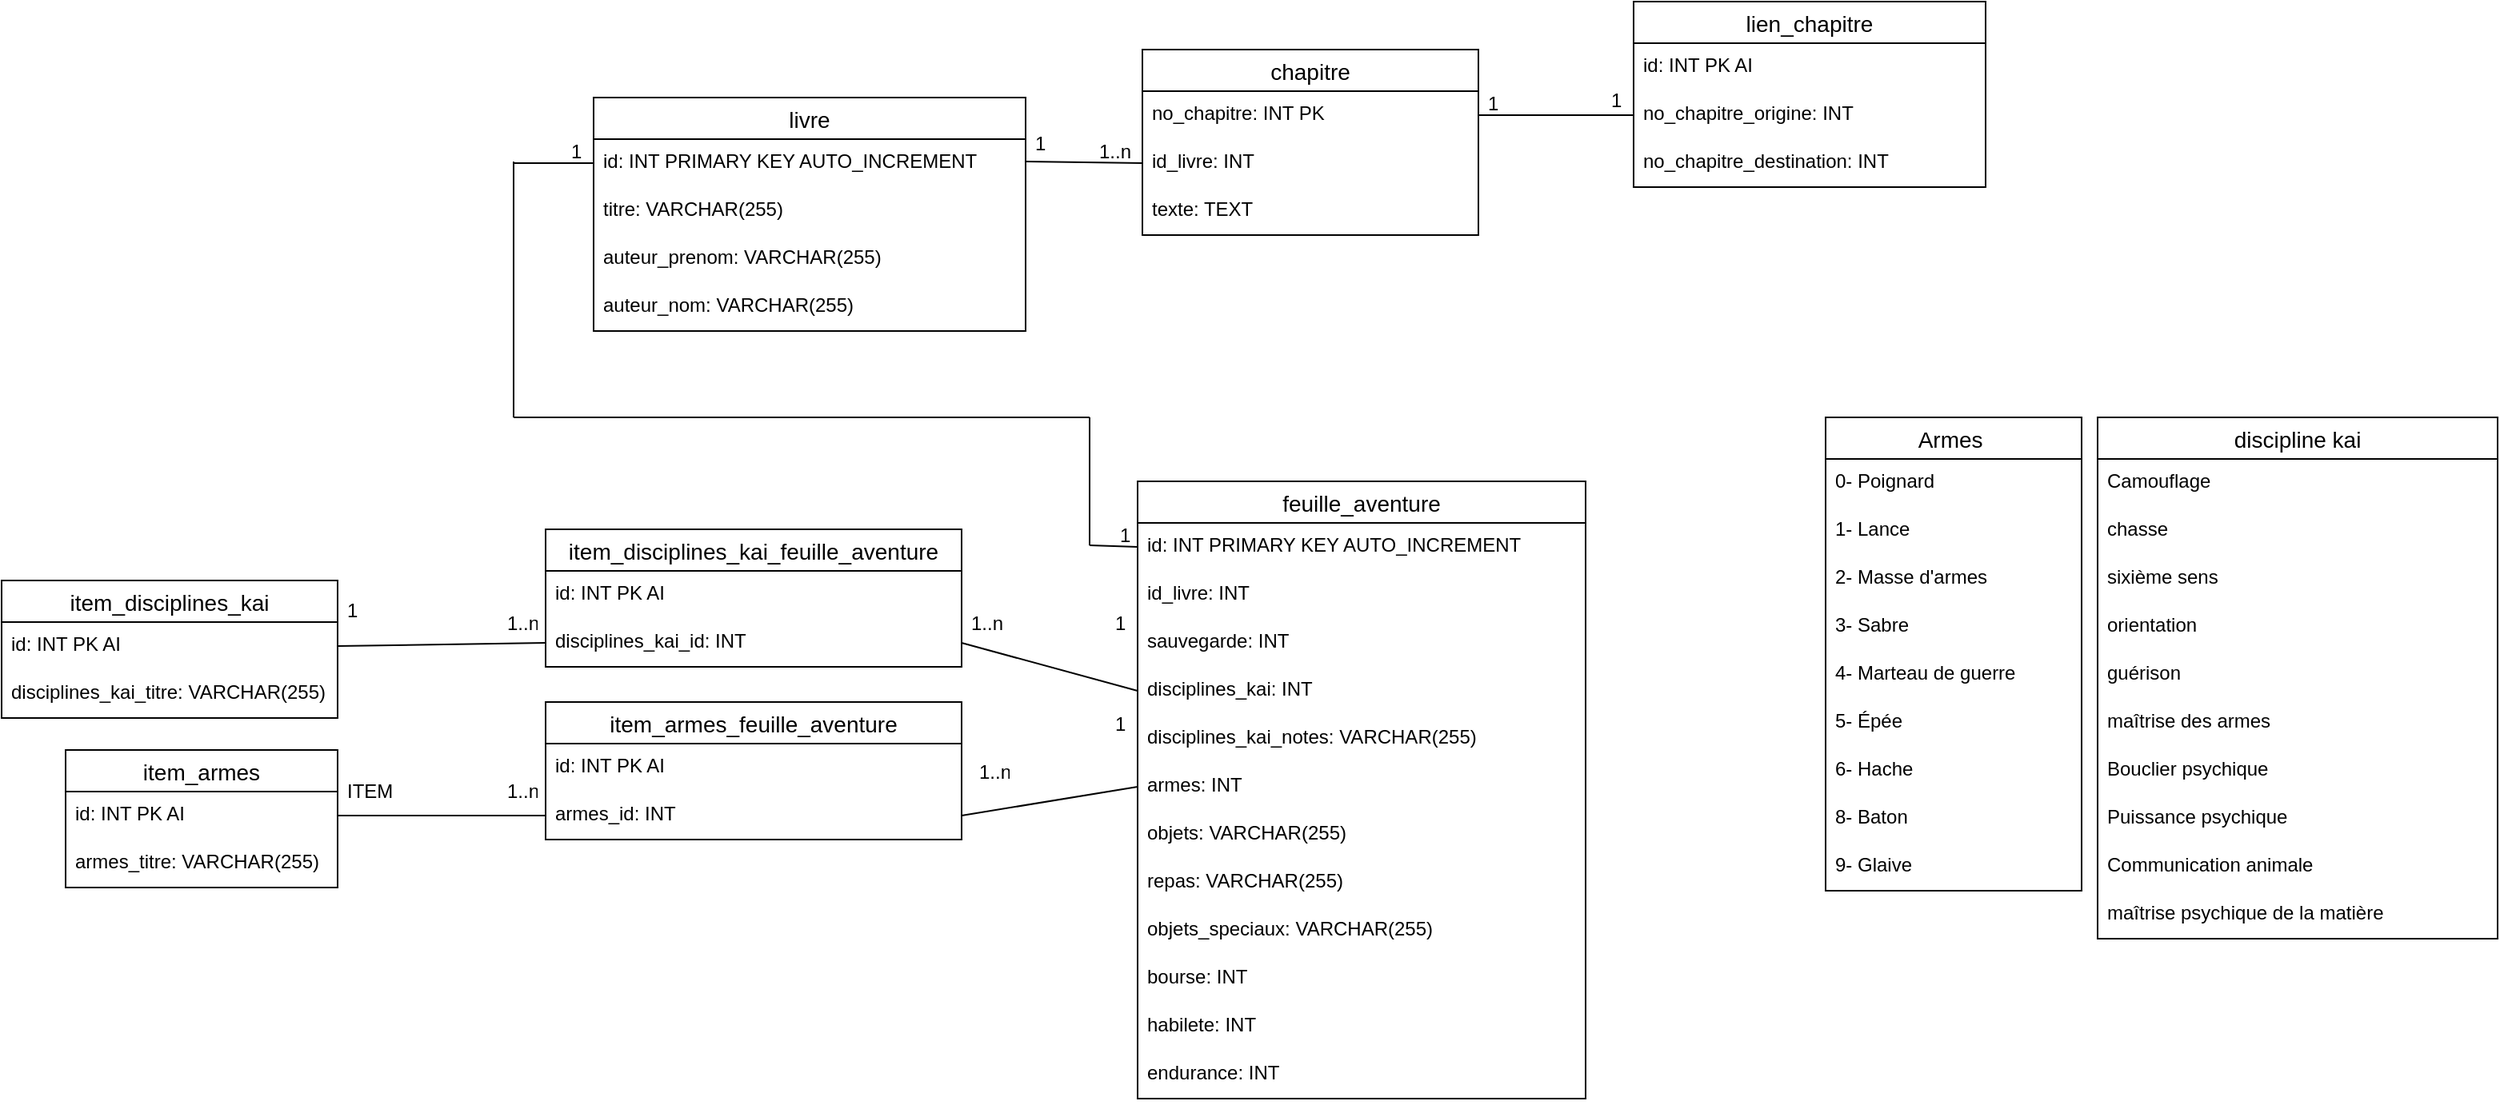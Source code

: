 <mxfile version="20.3.0" type="device"><diagram id="8a82gnL9Ti1jS3Z0b7Y0" name="Page-1"><mxGraphModel dx="2028" dy="649" grid="1" gridSize="10" guides="1" tooltips="1" connect="1" arrows="1" fold="1" page="1" pageScale="1" pageWidth="827" pageHeight="1169" math="0" shadow="0"><root><mxCell id="0"/><mxCell id="1" parent="0"/><mxCell id="UXGBYxF8aV68pguyi7tR-3" value="chapitre" style="swimlane;fontStyle=0;childLayout=stackLayout;horizontal=1;startSize=26;horizontalStack=0;resizeParent=1;resizeParentMax=0;resizeLast=0;collapsible=1;marginBottom=0;align=center;fontSize=14;" parent="1" vertex="1"><mxGeometry x="433" y="210" width="210" height="116" as="geometry"/></mxCell><mxCell id="UXGBYxF8aV68pguyi7tR-4" value="no_chapitre: INT PK" style="text;strokeColor=none;fillColor=none;spacingLeft=4;spacingRight=4;overflow=hidden;rotatable=0;points=[[0,0.5],[1,0.5]];portConstraint=eastwest;fontSize=12;" parent="UXGBYxF8aV68pguyi7tR-3" vertex="1"><mxGeometry y="26" width="210" height="30" as="geometry"/></mxCell><mxCell id="UXGBYxF8aV68pguyi7tR-5" value="id_livre: INT" style="text;strokeColor=none;fillColor=none;spacingLeft=4;spacingRight=4;overflow=hidden;rotatable=0;points=[[0,0.5],[1,0.5]];portConstraint=eastwest;fontSize=12;" parent="UXGBYxF8aV68pguyi7tR-3" vertex="1"><mxGeometry y="56" width="210" height="30" as="geometry"/></mxCell><mxCell id="UXGBYxF8aV68pguyi7tR-6" value="texte: TEXT" style="text;strokeColor=none;fillColor=none;spacingLeft=4;spacingRight=4;overflow=hidden;rotatable=0;points=[[0,0.5],[1,0.5]];portConstraint=eastwest;fontSize=12;" parent="UXGBYxF8aV68pguyi7tR-3" vertex="1"><mxGeometry y="86" width="210" height="30" as="geometry"/></mxCell><mxCell id="UXGBYxF8aV68pguyi7tR-7" value="lien_chapitre" style="swimlane;fontStyle=0;childLayout=stackLayout;horizontal=1;startSize=26;horizontalStack=0;resizeParent=1;resizeParentMax=0;resizeLast=0;collapsible=1;marginBottom=0;align=center;fontSize=14;" parent="1" vertex="1"><mxGeometry x="740" y="180" width="220" height="116" as="geometry"/></mxCell><mxCell id="UXGBYxF8aV68pguyi7tR-8" value="id: INT PK AI" style="text;strokeColor=none;fillColor=none;spacingLeft=4;spacingRight=4;overflow=hidden;rotatable=0;points=[[0,0.5],[1,0.5]];portConstraint=eastwest;fontSize=12;" parent="UXGBYxF8aV68pguyi7tR-7" vertex="1"><mxGeometry y="26" width="220" height="30" as="geometry"/></mxCell><mxCell id="UXGBYxF8aV68pguyi7tR-9" value="no_chapitre_origine: INT" style="text;strokeColor=none;fillColor=none;spacingLeft=4;spacingRight=4;overflow=hidden;rotatable=0;points=[[0,0.5],[1,0.5]];portConstraint=eastwest;fontSize=12;" parent="UXGBYxF8aV68pguyi7tR-7" vertex="1"><mxGeometry y="56" width="220" height="30" as="geometry"/></mxCell><mxCell id="UXGBYxF8aV68pguyi7tR-10" value="no_chapitre_destination: INT" style="text;strokeColor=none;fillColor=none;spacingLeft=4;spacingRight=4;overflow=hidden;rotatable=0;points=[[0,0.5],[1,0.5]];portConstraint=eastwest;fontSize=12;" parent="UXGBYxF8aV68pguyi7tR-7" vertex="1"><mxGeometry y="86" width="220" height="30" as="geometry"/></mxCell><mxCell id="UXGBYxF8aV68pguyi7tR-11" value="livre" style="swimlane;fontStyle=0;childLayout=stackLayout;horizontal=1;startSize=26;horizontalStack=0;resizeParent=1;resizeParentMax=0;resizeLast=0;collapsible=1;marginBottom=0;align=center;fontSize=14;" parent="1" vertex="1"><mxGeometry x="90" y="240" width="270" height="146" as="geometry"/></mxCell><mxCell id="UXGBYxF8aV68pguyi7tR-12" value="id: INT PRIMARY KEY AUTO_INCREMENT" style="text;strokeColor=none;fillColor=none;spacingLeft=4;spacingRight=4;overflow=hidden;rotatable=0;points=[[0,0.5],[1,0.5]];portConstraint=eastwest;fontSize=12;" parent="UXGBYxF8aV68pguyi7tR-11" vertex="1"><mxGeometry y="26" width="270" height="30" as="geometry"/></mxCell><mxCell id="UXGBYxF8aV68pguyi7tR-14" value="titre: VARCHAR(255)" style="text;strokeColor=none;fillColor=none;spacingLeft=4;spacingRight=4;overflow=hidden;rotatable=0;points=[[0,0.5],[1,0.5]];portConstraint=eastwest;fontSize=12;" parent="UXGBYxF8aV68pguyi7tR-11" vertex="1"><mxGeometry y="56" width="270" height="30" as="geometry"/></mxCell><mxCell id="UXGBYxF8aV68pguyi7tR-73" value="auteur_prenom: VARCHAR(255)" style="text;strokeColor=none;fillColor=none;spacingLeft=4;spacingRight=4;overflow=hidden;rotatable=0;points=[[0,0.5],[1,0.5]];portConstraint=eastwest;fontSize=12;" parent="UXGBYxF8aV68pguyi7tR-11" vertex="1"><mxGeometry y="86" width="270" height="30" as="geometry"/></mxCell><mxCell id="UXGBYxF8aV68pguyi7tR-74" value="auteur_nom: VARCHAR(255)" style="text;strokeColor=none;fillColor=none;spacingLeft=4;spacingRight=4;overflow=hidden;rotatable=0;points=[[0,0.5],[1,0.5]];portConstraint=eastwest;fontSize=12;" parent="UXGBYxF8aV68pguyi7tR-11" vertex="1"><mxGeometry y="116" width="270" height="30" as="geometry"/></mxCell><mxCell id="UXGBYxF8aV68pguyi7tR-15" value="feuille_aventure" style="swimlane;fontStyle=0;childLayout=stackLayout;horizontal=1;startSize=26;horizontalStack=0;resizeParent=1;resizeParentMax=0;resizeLast=0;collapsible=1;marginBottom=0;align=center;fontSize=14;" parent="1" vertex="1"><mxGeometry x="430" y="480" width="280" height="386" as="geometry"/></mxCell><mxCell id="UXGBYxF8aV68pguyi7tR-16" value="id: INT PRIMARY KEY AUTO_INCREMENT" style="text;strokeColor=none;fillColor=none;spacingLeft=4;spacingRight=4;overflow=hidden;rotatable=0;points=[[0,0.5],[1,0.5]];portConstraint=eastwest;fontSize=12;" parent="UXGBYxF8aV68pguyi7tR-15" vertex="1"><mxGeometry y="26" width="280" height="30" as="geometry"/></mxCell><mxCell id="UXGBYxF8aV68pguyi7tR-76" value="id_livre: INT" style="text;strokeColor=none;fillColor=none;spacingLeft=4;spacingRight=4;overflow=hidden;rotatable=0;points=[[0,0.5],[1,0.5]];portConstraint=eastwest;fontSize=12;" parent="UXGBYxF8aV68pguyi7tR-15" vertex="1"><mxGeometry y="56" width="280" height="30" as="geometry"/></mxCell><mxCell id="H5VrwWOgvpPkzhrXNZyC-1" value="sauvegarde: INT" style="text;strokeColor=none;fillColor=none;spacingLeft=4;spacingRight=4;overflow=hidden;rotatable=0;points=[[0,0.5],[1,0.5]];portConstraint=eastwest;fontSize=12;" vertex="1" parent="UXGBYxF8aV68pguyi7tR-15"><mxGeometry y="86" width="280" height="30" as="geometry"/></mxCell><mxCell id="UXGBYxF8aV68pguyi7tR-17" value="disciplines_kai: INT" style="text;strokeColor=none;fillColor=none;spacingLeft=4;spacingRight=4;overflow=hidden;rotatable=0;points=[[0,0.5],[1,0.5]];portConstraint=eastwest;fontSize=12;" parent="UXGBYxF8aV68pguyi7tR-15" vertex="1"><mxGeometry y="116" width="280" height="30" as="geometry"/></mxCell><mxCell id="UXGBYxF8aV68pguyi7tR-19" value="disciplines_kai_notes: VARCHAR(255)" style="text;strokeColor=none;fillColor=none;spacingLeft=4;spacingRight=4;overflow=hidden;rotatable=0;points=[[0,0.5],[1,0.5]];portConstraint=eastwest;fontSize=12;" parent="UXGBYxF8aV68pguyi7tR-15" vertex="1"><mxGeometry y="146" width="280" height="30" as="geometry"/></mxCell><mxCell id="UXGBYxF8aV68pguyi7tR-36" value="armes: INT" style="text;strokeColor=none;fillColor=none;spacingLeft=4;spacingRight=4;overflow=hidden;rotatable=0;points=[[0,0.5],[1,0.5]];portConstraint=eastwest;fontSize=12;" parent="UXGBYxF8aV68pguyi7tR-15" vertex="1"><mxGeometry y="176" width="280" height="30" as="geometry"/></mxCell><mxCell id="UXGBYxF8aV68pguyi7tR-20" value="objets: VARCHAR(255)" style="text;strokeColor=none;fillColor=none;spacingLeft=4;spacingRight=4;overflow=hidden;rotatable=0;points=[[0,0.5],[1,0.5]];portConstraint=eastwest;fontSize=12;" parent="UXGBYxF8aV68pguyi7tR-15" vertex="1"><mxGeometry y="206" width="280" height="30" as="geometry"/></mxCell><mxCell id="UXGBYxF8aV68pguyi7tR-18" value="repas: VARCHAR(255)" style="text;strokeColor=none;fillColor=none;spacingLeft=4;spacingRight=4;overflow=hidden;rotatable=0;points=[[0,0.5],[1,0.5]];portConstraint=eastwest;fontSize=12;" parent="UXGBYxF8aV68pguyi7tR-15" vertex="1"><mxGeometry y="236" width="280" height="30" as="geometry"/></mxCell><mxCell id="UXGBYxF8aV68pguyi7tR-66" value="objets_speciaux: VARCHAR(255)" style="text;strokeColor=none;fillColor=none;spacingLeft=4;spacingRight=4;overflow=hidden;rotatable=0;points=[[0,0.5],[1,0.5]];portConstraint=eastwest;fontSize=12;" parent="UXGBYxF8aV68pguyi7tR-15" vertex="1"><mxGeometry y="266" width="280" height="30" as="geometry"/></mxCell><mxCell id="UXGBYxF8aV68pguyi7tR-67" value="bourse: INT" style="text;strokeColor=none;fillColor=none;spacingLeft=4;spacingRight=4;overflow=hidden;rotatable=0;points=[[0,0.5],[1,0.5]];portConstraint=eastwest;fontSize=12;" parent="UXGBYxF8aV68pguyi7tR-15" vertex="1"><mxGeometry y="296" width="280" height="30" as="geometry"/></mxCell><mxCell id="UXGBYxF8aV68pguyi7tR-68" value="habilete: INT" style="text;strokeColor=none;fillColor=none;spacingLeft=4;spacingRight=4;overflow=hidden;rotatable=0;points=[[0,0.5],[1,0.5]];portConstraint=eastwest;fontSize=12;" parent="UXGBYxF8aV68pguyi7tR-15" vertex="1"><mxGeometry y="326" width="280" height="30" as="geometry"/></mxCell><mxCell id="UXGBYxF8aV68pguyi7tR-69" value="endurance: INT" style="text;strokeColor=none;fillColor=none;spacingLeft=4;spacingRight=4;overflow=hidden;rotatable=0;points=[[0,0.5],[1,0.5]];portConstraint=eastwest;fontSize=12;" parent="UXGBYxF8aV68pguyi7tR-15" vertex="1"><mxGeometry y="356" width="280" height="30" as="geometry"/></mxCell><mxCell id="UXGBYxF8aV68pguyi7tR-37" value="item_armes" style="swimlane;fontStyle=0;childLayout=stackLayout;horizontal=1;startSize=26;horizontalStack=0;resizeParent=1;resizeParentMax=0;resizeLast=0;collapsible=1;marginBottom=0;align=center;fontSize=14;" parent="1" vertex="1"><mxGeometry x="-240" y="648" width="170" height="86" as="geometry"/></mxCell><mxCell id="UXGBYxF8aV68pguyi7tR-38" value="id: INT PK AI" style="text;strokeColor=none;fillColor=none;spacingLeft=4;spacingRight=4;overflow=hidden;rotatable=0;points=[[0,0.5],[1,0.5]];portConstraint=eastwest;fontSize=12;" parent="UXGBYxF8aV68pguyi7tR-37" vertex="1"><mxGeometry y="26" width="170" height="30" as="geometry"/></mxCell><mxCell id="UXGBYxF8aV68pguyi7tR-39" value="armes_titre: VARCHAR(255)" style="text;strokeColor=none;fillColor=none;spacingLeft=4;spacingRight=4;overflow=hidden;rotatable=0;points=[[0,0.5],[1,0.5]];portConstraint=eastwest;fontSize=12;" parent="UXGBYxF8aV68pguyi7tR-37" vertex="1"><mxGeometry y="56" width="170" height="30" as="geometry"/></mxCell><mxCell id="UXGBYxF8aV68pguyi7tR-41" value="Armes " style="swimlane;fontStyle=0;childLayout=stackLayout;horizontal=1;startSize=26;horizontalStack=0;resizeParent=1;resizeParentMax=0;resizeLast=0;collapsible=1;marginBottom=0;align=center;fontSize=14;" parent="1" vertex="1"><mxGeometry x="860" y="440" width="160" height="296" as="geometry"/></mxCell><mxCell id="UXGBYxF8aV68pguyi7tR-42" value="0- Poignard" style="text;strokeColor=none;fillColor=none;spacingLeft=4;spacingRight=4;overflow=hidden;rotatable=0;points=[[0,0.5],[1,0.5]];portConstraint=eastwest;fontSize=12;" parent="UXGBYxF8aV68pguyi7tR-41" vertex="1"><mxGeometry y="26" width="160" height="30" as="geometry"/></mxCell><mxCell id="UXGBYxF8aV68pguyi7tR-43" value="1- Lance" style="text;strokeColor=none;fillColor=none;spacingLeft=4;spacingRight=4;overflow=hidden;rotatable=0;points=[[0,0.5],[1,0.5]];portConstraint=eastwest;fontSize=12;" parent="UXGBYxF8aV68pguyi7tR-41" vertex="1"><mxGeometry y="56" width="160" height="30" as="geometry"/></mxCell><mxCell id="UXGBYxF8aV68pguyi7tR-44" value="2- Masse d'armes" style="text;strokeColor=none;fillColor=none;spacingLeft=4;spacingRight=4;overflow=hidden;rotatable=0;points=[[0,0.5],[1,0.5]];portConstraint=eastwest;fontSize=12;" parent="UXGBYxF8aV68pguyi7tR-41" vertex="1"><mxGeometry y="86" width="160" height="30" as="geometry"/></mxCell><mxCell id="UXGBYxF8aV68pguyi7tR-45" value="3- Sabre" style="text;strokeColor=none;fillColor=none;spacingLeft=4;spacingRight=4;overflow=hidden;rotatable=0;points=[[0,0.5],[1,0.5]];portConstraint=eastwest;fontSize=12;" parent="UXGBYxF8aV68pguyi7tR-41" vertex="1"><mxGeometry y="116" width="160" height="30" as="geometry"/></mxCell><mxCell id="UXGBYxF8aV68pguyi7tR-46" value="4- Marteau de guerre" style="text;strokeColor=none;fillColor=none;spacingLeft=4;spacingRight=4;overflow=hidden;rotatable=0;points=[[0,0.5],[1,0.5]];portConstraint=eastwest;fontSize=12;" parent="UXGBYxF8aV68pguyi7tR-41" vertex="1"><mxGeometry y="146" width="160" height="30" as="geometry"/></mxCell><mxCell id="UXGBYxF8aV68pguyi7tR-47" value="5- Épée" style="text;strokeColor=none;fillColor=none;spacingLeft=4;spacingRight=4;overflow=hidden;rotatable=0;points=[[0,0.5],[1,0.5]];portConstraint=eastwest;fontSize=12;" parent="UXGBYxF8aV68pguyi7tR-41" vertex="1"><mxGeometry y="176" width="160" height="30" as="geometry"/></mxCell><mxCell id="UXGBYxF8aV68pguyi7tR-48" value="6- Hache" style="text;strokeColor=none;fillColor=none;spacingLeft=4;spacingRight=4;overflow=hidden;rotatable=0;points=[[0,0.5],[1,0.5]];portConstraint=eastwest;fontSize=12;" parent="UXGBYxF8aV68pguyi7tR-41" vertex="1"><mxGeometry y="206" width="160" height="30" as="geometry"/></mxCell><mxCell id="UXGBYxF8aV68pguyi7tR-49" value="8- Baton" style="text;strokeColor=none;fillColor=none;spacingLeft=4;spacingRight=4;overflow=hidden;rotatable=0;points=[[0,0.5],[1,0.5]];portConstraint=eastwest;fontSize=12;" parent="UXGBYxF8aV68pguyi7tR-41" vertex="1"><mxGeometry y="236" width="160" height="30" as="geometry"/></mxCell><mxCell id="UXGBYxF8aV68pguyi7tR-51" value="9- Glaive" style="text;strokeColor=none;fillColor=none;spacingLeft=4;spacingRight=4;overflow=hidden;rotatable=0;points=[[0,0.5],[1,0.5]];portConstraint=eastwest;fontSize=12;" parent="UXGBYxF8aV68pguyi7tR-41" vertex="1"><mxGeometry y="266" width="160" height="30" as="geometry"/></mxCell><mxCell id="UXGBYxF8aV68pguyi7tR-52" value="discipline kai" style="swimlane;fontStyle=0;childLayout=stackLayout;horizontal=1;startSize=26;horizontalStack=0;resizeParent=1;resizeParentMax=0;resizeLast=0;collapsible=1;marginBottom=0;align=center;fontSize=14;" parent="1" vertex="1"><mxGeometry x="1030" y="440" width="250" height="326" as="geometry"/></mxCell><mxCell id="UXGBYxF8aV68pguyi7tR-53" value="Camouflage" style="text;strokeColor=none;fillColor=none;spacingLeft=4;spacingRight=4;overflow=hidden;rotatable=0;points=[[0,0.5],[1,0.5]];portConstraint=eastwest;fontSize=12;" parent="UXGBYxF8aV68pguyi7tR-52" vertex="1"><mxGeometry y="26" width="250" height="30" as="geometry"/></mxCell><mxCell id="UXGBYxF8aV68pguyi7tR-96" value="chasse" style="text;strokeColor=none;fillColor=none;spacingLeft=4;spacingRight=4;overflow=hidden;rotatable=0;points=[[0,0.5],[1,0.5]];portConstraint=eastwest;fontSize=12;" parent="UXGBYxF8aV68pguyi7tR-52" vertex="1"><mxGeometry y="56" width="250" height="30" as="geometry"/></mxCell><mxCell id="UXGBYxF8aV68pguyi7tR-95" value="sixième sens" style="text;strokeColor=none;fillColor=none;spacingLeft=4;spacingRight=4;overflow=hidden;rotatable=0;points=[[0,0.5],[1,0.5]];portConstraint=eastwest;fontSize=12;" parent="UXGBYxF8aV68pguyi7tR-52" vertex="1"><mxGeometry y="86" width="250" height="30" as="geometry"/></mxCell><mxCell id="UXGBYxF8aV68pguyi7tR-94" value="orientation" style="text;strokeColor=none;fillColor=none;spacingLeft=4;spacingRight=4;overflow=hidden;rotatable=0;points=[[0,0.5],[1,0.5]];portConstraint=eastwest;fontSize=12;" parent="UXGBYxF8aV68pguyi7tR-52" vertex="1"><mxGeometry y="116" width="250" height="30" as="geometry"/></mxCell><mxCell id="UXGBYxF8aV68pguyi7tR-93" value="guérison" style="text;strokeColor=none;fillColor=none;spacingLeft=4;spacingRight=4;overflow=hidden;rotatable=0;points=[[0,0.5],[1,0.5]];portConstraint=eastwest;fontSize=12;" parent="UXGBYxF8aV68pguyi7tR-52" vertex="1"><mxGeometry y="146" width="250" height="30" as="geometry"/></mxCell><mxCell id="UXGBYxF8aV68pguyi7tR-92" value="maîtrise des armes" style="text;strokeColor=none;fillColor=none;spacingLeft=4;spacingRight=4;overflow=hidden;rotatable=0;points=[[0,0.5],[1,0.5]];portConstraint=eastwest;fontSize=12;" parent="UXGBYxF8aV68pguyi7tR-52" vertex="1"><mxGeometry y="176" width="250" height="30" as="geometry"/></mxCell><mxCell id="UXGBYxF8aV68pguyi7tR-91" value="Bouclier psychique" style="text;strokeColor=none;fillColor=none;spacingLeft=4;spacingRight=4;overflow=hidden;rotatable=0;points=[[0,0.5],[1,0.5]];portConstraint=eastwest;fontSize=12;" parent="UXGBYxF8aV68pguyi7tR-52" vertex="1"><mxGeometry y="206" width="250" height="30" as="geometry"/></mxCell><mxCell id="UXGBYxF8aV68pguyi7tR-54" value="Puissance psychique" style="text;strokeColor=none;fillColor=none;spacingLeft=4;spacingRight=4;overflow=hidden;rotatable=0;points=[[0,0.5],[1,0.5]];portConstraint=eastwest;fontSize=12;" parent="UXGBYxF8aV68pguyi7tR-52" vertex="1"><mxGeometry y="236" width="250" height="30" as="geometry"/></mxCell><mxCell id="UXGBYxF8aV68pguyi7tR-55" value="Communication animale" style="text;strokeColor=none;fillColor=none;spacingLeft=4;spacingRight=4;overflow=hidden;rotatable=0;points=[[0,0.5],[1,0.5]];portConstraint=eastwest;fontSize=12;" parent="UXGBYxF8aV68pguyi7tR-52" vertex="1"><mxGeometry y="266" width="250" height="30" as="geometry"/></mxCell><mxCell id="UXGBYxF8aV68pguyi7tR-56" value="maîtrise psychique de la matière" style="text;strokeColor=none;fillColor=none;spacingLeft=4;spacingRight=4;overflow=hidden;rotatable=0;points=[[0,0.5],[1,0.5]];portConstraint=eastwest;fontSize=12;" parent="UXGBYxF8aV68pguyi7tR-52" vertex="1"><mxGeometry y="296" width="250" height="30" as="geometry"/></mxCell><mxCell id="UXGBYxF8aV68pguyi7tR-62" value="item_disciplines_kai" style="swimlane;fontStyle=0;childLayout=stackLayout;horizontal=1;startSize=26;horizontalStack=0;resizeParent=1;resizeParentMax=0;resizeLast=0;collapsible=1;marginBottom=0;align=center;fontSize=14;" parent="1" vertex="1"><mxGeometry x="-280" y="542" width="210" height="86" as="geometry"/></mxCell><mxCell id="UXGBYxF8aV68pguyi7tR-63" value="id: INT PK AI" style="text;strokeColor=none;fillColor=none;spacingLeft=4;spacingRight=4;overflow=hidden;rotatable=0;points=[[0,0.5],[1,0.5]];portConstraint=eastwest;fontSize=12;" parent="UXGBYxF8aV68pguyi7tR-62" vertex="1"><mxGeometry y="26" width="210" height="30" as="geometry"/></mxCell><mxCell id="UXGBYxF8aV68pguyi7tR-64" value="disciplines_kai_titre: VARCHAR(255)" style="text;strokeColor=none;fillColor=none;spacingLeft=4;spacingRight=4;overflow=hidden;rotatable=0;points=[[0,0.5],[1,0.5]];portConstraint=eastwest;fontSize=12;" parent="UXGBYxF8aV68pguyi7tR-62" vertex="1"><mxGeometry y="56" width="210" height="30" as="geometry"/></mxCell><mxCell id="UXGBYxF8aV68pguyi7tR-65" value="" style="endArrow=none;html=1;rounded=0;entryX=0;entryY=0.5;entryDx=0;entryDy=0;exitX=1;exitY=0.5;exitDx=0;exitDy=0;" parent="1" source="UXGBYxF8aV68pguyi7tR-38" target="UXGBYxF8aV68pguyi7tR-118" edge="1"><mxGeometry relative="1" as="geometry"><mxPoint x="-30" y="890" as="sourcePoint"/><mxPoint x="50" y="643.0" as="targetPoint"/></mxGeometry></mxCell><mxCell id="UXGBYxF8aV68pguyi7tR-71" value="" style="endArrow=none;html=1;rounded=0;exitX=1;exitY=0.5;exitDx=0;exitDy=0;entryX=0;entryY=0.5;entryDx=0;entryDy=0;" parent="1" source="UXGBYxF8aV68pguyi7tR-4" target="UXGBYxF8aV68pguyi7tR-9" edge="1"><mxGeometry relative="1" as="geometry"><mxPoint x="643" y="281" as="sourcePoint"/><mxPoint x="780" y="300" as="targetPoint"/></mxGeometry></mxCell><mxCell id="UXGBYxF8aV68pguyi7tR-75" value="" style="endArrow=none;html=1;rounded=0;exitX=1;exitY=0.5;exitDx=0;exitDy=0;entryX=0;entryY=0.5;entryDx=0;entryDy=0;" parent="1" target="UXGBYxF8aV68pguyi7tR-5" edge="1"><mxGeometry relative="1" as="geometry"><mxPoint x="360" y="280" as="sourcePoint"/><mxPoint x="420" y="320" as="targetPoint"/></mxGeometry></mxCell><mxCell id="UXGBYxF8aV68pguyi7tR-77" value="" style="endArrow=none;html=1;rounded=0;entryX=0;entryY=0.5;entryDx=0;entryDy=0;" parent="1" target="UXGBYxF8aV68pguyi7tR-12" edge="1"><mxGeometry width="50" height="50" relative="1" as="geometry"><mxPoint x="40" y="281" as="sourcePoint"/><mxPoint x="80" y="280" as="targetPoint"/></mxGeometry></mxCell><mxCell id="UXGBYxF8aV68pguyi7tR-78" value="" style="endArrow=none;html=1;rounded=0;" parent="1" edge="1"><mxGeometry width="50" height="50" relative="1" as="geometry"><mxPoint x="40" y="440" as="sourcePoint"/><mxPoint x="40" y="280" as="targetPoint"/></mxGeometry></mxCell><mxCell id="UXGBYxF8aV68pguyi7tR-79" value="" style="endArrow=none;html=1;rounded=0;" parent="1" edge="1"><mxGeometry width="50" height="50" relative="1" as="geometry"><mxPoint x="40" y="440" as="sourcePoint"/><mxPoint x="400" y="440" as="targetPoint"/></mxGeometry></mxCell><mxCell id="UXGBYxF8aV68pguyi7tR-80" value="" style="endArrow=none;html=1;rounded=0;" parent="1" edge="1"><mxGeometry width="50" height="50" relative="1" as="geometry"><mxPoint x="400" y="520" as="sourcePoint"/><mxPoint x="400" y="440" as="targetPoint"/></mxGeometry></mxCell><mxCell id="UXGBYxF8aV68pguyi7tR-81" value="" style="endArrow=none;html=1;rounded=0;entryX=0;entryY=0.5;entryDx=0;entryDy=0;" parent="1" target="UXGBYxF8aV68pguyi7tR-16" edge="1"><mxGeometry width="50" height="50" relative="1" as="geometry"><mxPoint x="400" y="520" as="sourcePoint"/><mxPoint x="510" y="400" as="targetPoint"/></mxGeometry></mxCell><mxCell id="UXGBYxF8aV68pguyi7tR-82" value="1" style="text;strokeColor=none;fillColor=none;spacingLeft=4;spacingRight=4;overflow=hidden;rotatable=0;points=[[0,0.5],[1,0.5]];portConstraint=eastwest;fontSize=12;" parent="1" vertex="1"><mxGeometry x="410" y="618" width="20" height="30" as="geometry"/></mxCell><mxCell id="UXGBYxF8aV68pguyi7tR-83" value="1..n" style="text;strokeColor=none;fillColor=none;spacingLeft=4;spacingRight=4;overflow=hidden;rotatable=0;points=[[0,0.5],[1,0.5]];portConstraint=eastwest;fontSize=12;" parent="1" vertex="1"><mxGeometry x="325" y="648" width="30" height="30" as="geometry"/></mxCell><mxCell id="UXGBYxF8aV68pguyi7tR-85" value="1..n" style="text;strokeColor=none;fillColor=none;spacingLeft=4;spacingRight=4;overflow=hidden;rotatable=0;points=[[0,0.5],[1,0.5]];portConstraint=eastwest;fontSize=12;" parent="1" vertex="1"><mxGeometry x="320" y="555" width="40" height="30" as="geometry"/></mxCell><mxCell id="UXGBYxF8aV68pguyi7tR-86" value="1" style="text;strokeColor=none;fillColor=none;spacingLeft=4;spacingRight=4;overflow=hidden;rotatable=0;points=[[0,0.5],[1,0.5]];portConstraint=eastwest;fontSize=12;" parent="1" vertex="1"><mxGeometry x="70" y="260" width="20" height="30" as="geometry"/></mxCell><mxCell id="UXGBYxF8aV68pguyi7tR-87" value="1" style="text;strokeColor=none;fillColor=none;spacingLeft=4;spacingRight=4;overflow=hidden;rotatable=0;points=[[0,0.5],[1,0.5]];portConstraint=eastwest;fontSize=12;" parent="1" vertex="1"><mxGeometry x="413" y="500" width="20" height="30" as="geometry"/></mxCell><mxCell id="UXGBYxF8aV68pguyi7tR-88" value="1" style="text;strokeColor=none;fillColor=none;spacingLeft=4;spacingRight=4;overflow=hidden;rotatable=0;points=[[0,0.5],[1,0.5]];portConstraint=eastwest;fontSize=12;" parent="1" vertex="1"><mxGeometry x="360" y="255" width="20" height="30" as="geometry"/></mxCell><mxCell id="UXGBYxF8aV68pguyi7tR-89" value="1..n" style="text;strokeColor=none;fillColor=none;spacingLeft=4;spacingRight=4;overflow=hidden;rotatable=0;points=[[0,0.5],[1,0.5]];portConstraint=eastwest;fontSize=12;" parent="1" vertex="1"><mxGeometry x="400" y="260" width="40" height="20" as="geometry"/></mxCell><mxCell id="UXGBYxF8aV68pguyi7tR-97" value="1" style="text;strokeColor=none;fillColor=none;spacingLeft=4;spacingRight=4;overflow=hidden;rotatable=0;points=[[0,0.5],[1,0.5]];portConstraint=eastwest;fontSize=12;" parent="1" vertex="1"><mxGeometry x="643" y="230" width="20" height="20" as="geometry"/></mxCell><mxCell id="UXGBYxF8aV68pguyi7tR-98" value="1" style="text;strokeColor=none;fillColor=none;spacingLeft=4;spacingRight=4;overflow=hidden;rotatable=0;points=[[0,0.5],[1,0.5]];portConstraint=eastwest;fontSize=12;" parent="1" vertex="1"><mxGeometry x="720" y="228" width="20" height="20" as="geometry"/></mxCell><mxCell id="UXGBYxF8aV68pguyi7tR-100" value="item_disciplines_kai_feuille_aventure" style="swimlane;fontStyle=0;childLayout=stackLayout;horizontal=1;startSize=26;horizontalStack=0;resizeParent=1;resizeParentMax=0;resizeLast=0;collapsible=1;marginBottom=0;align=center;fontSize=14;" parent="1" vertex="1"><mxGeometry x="60" y="510" width="260" height="86" as="geometry"/></mxCell><mxCell id="UXGBYxF8aV68pguyi7tR-101" value="id: INT PK AI" style="text;strokeColor=none;fillColor=none;spacingLeft=4;spacingRight=4;overflow=hidden;rotatable=0;points=[[0,0.5],[1,0.5]];portConstraint=eastwest;fontSize=12;" parent="UXGBYxF8aV68pguyi7tR-100" vertex="1"><mxGeometry y="26" width="260" height="30" as="geometry"/></mxCell><mxCell id="UXGBYxF8aV68pguyi7tR-102" value="disciplines_kai_id: INT " style="text;strokeColor=none;fillColor=none;spacingLeft=4;spacingRight=4;overflow=hidden;rotatable=0;points=[[0,0.5],[1,0.5]];portConstraint=eastwest;fontSize=12;" parent="UXGBYxF8aV68pguyi7tR-100" vertex="1"><mxGeometry y="56" width="260" height="30" as="geometry"/></mxCell><mxCell id="UXGBYxF8aV68pguyi7tR-104" value="" style="endArrow=none;html=1;rounded=0;entryX=0;entryY=0.5;entryDx=0;entryDy=0;exitX=1;exitY=0.5;exitDx=0;exitDy=0;" parent="1" source="UXGBYxF8aV68pguyi7tR-63" target="UXGBYxF8aV68pguyi7tR-102" edge="1"><mxGeometry width="50" height="50" relative="1" as="geometry"><mxPoint x="-50" y="720" as="sourcePoint"/><mxPoint x="-30" y="900" as="targetPoint"/></mxGeometry></mxCell><mxCell id="UXGBYxF8aV68pguyi7tR-105" value="1" style="text;strokeColor=none;fillColor=none;spacingLeft=4;spacingRight=4;overflow=hidden;rotatable=0;points=[[0,0.5],[1,0.5]];portConstraint=eastwest;fontSize=12;" parent="1" vertex="1"><mxGeometry x="-70" y="547" width="40" height="30" as="geometry"/></mxCell><mxCell id="UXGBYxF8aV68pguyi7tR-106" value="1..n" style="text;strokeColor=none;fillColor=none;spacingLeft=4;spacingRight=4;overflow=hidden;rotatable=0;points=[[0,0.5],[1,0.5]];portConstraint=eastwest;fontSize=12;" parent="1" vertex="1"><mxGeometry x="30" y="555" width="30" height="30" as="geometry"/></mxCell><mxCell id="UXGBYxF8aV68pguyi7tR-109" value="" style="endArrow=none;html=1;rounded=0;entryX=0;entryY=0.5;entryDx=0;entryDy=0;exitX=1;exitY=0.5;exitDx=0;exitDy=0;" parent="1" source="UXGBYxF8aV68pguyi7tR-102" target="UXGBYxF8aV68pguyi7tR-17" edge="1"><mxGeometry relative="1" as="geometry"><mxPoint x="30" y="690" as="sourcePoint"/><mxPoint x="400" y="600" as="targetPoint"/></mxGeometry></mxCell><mxCell id="UXGBYxF8aV68pguyi7tR-110" value="" style="endArrow=none;html=1;rounded=0;entryX=0;entryY=0.5;entryDx=0;entryDy=0;exitX=1;exitY=0.5;exitDx=0;exitDy=0;" parent="1" source="UXGBYxF8aV68pguyi7tR-118" target="UXGBYxF8aV68pguyi7tR-36" edge="1"><mxGeometry relative="1" as="geometry"><mxPoint x="340" y="720" as="sourcePoint"/><mxPoint x="410" y="670" as="targetPoint"/></mxGeometry></mxCell><mxCell id="UXGBYxF8aV68pguyi7tR-112" value="1" style="text;strokeColor=none;fillColor=none;spacingLeft=4;spacingRight=4;overflow=hidden;rotatable=0;points=[[0,0.5],[1,0.5]];portConstraint=eastwest;fontSize=12;" parent="1" vertex="1"><mxGeometry x="410" y="555" width="20" height="30" as="geometry"/></mxCell><mxCell id="UXGBYxF8aV68pguyi7tR-113" value="ITEMS" style="text;strokeColor=none;fillColor=none;spacingLeft=4;spacingRight=4;overflow=hidden;rotatable=0;points=[[0,0.5],[1,0.5]];portConstraint=eastwest;fontSize=12;" parent="1" vertex="1"><mxGeometry x="-70" y="660" width="40" height="30" as="geometry"/></mxCell><mxCell id="UXGBYxF8aV68pguyi7tR-114" value="1..n" style="text;strokeColor=none;fillColor=none;spacingLeft=4;spacingRight=4;overflow=hidden;rotatable=0;points=[[0,0.5],[1,0.5]];portConstraint=eastwest;fontSize=12;" parent="1" vertex="1"><mxGeometry x="30" y="660" width="30" height="30" as="geometry"/></mxCell><mxCell id="UXGBYxF8aV68pguyi7tR-115" value="item_armes_feuille_aventure" style="swimlane;fontStyle=0;childLayout=stackLayout;horizontal=1;startSize=26;horizontalStack=0;resizeParent=1;resizeParentMax=0;resizeLast=0;collapsible=1;marginBottom=0;align=center;fontSize=14;" parent="1" vertex="1"><mxGeometry x="60" y="618" width="260" height="86" as="geometry"/></mxCell><mxCell id="UXGBYxF8aV68pguyi7tR-116" value="id: INT PK AI" style="text;strokeColor=none;fillColor=none;spacingLeft=4;spacingRight=4;overflow=hidden;rotatable=0;points=[[0,0.5],[1,0.5]];portConstraint=eastwest;fontSize=12;" parent="UXGBYxF8aV68pguyi7tR-115" vertex="1"><mxGeometry y="26" width="260" height="30" as="geometry"/></mxCell><mxCell id="UXGBYxF8aV68pguyi7tR-118" value="armes_id: INT" style="text;strokeColor=none;fillColor=none;spacingLeft=4;spacingRight=4;overflow=hidden;rotatable=0;points=[[0,0.5],[1,0.5]];portConstraint=eastwest;fontSize=12;" parent="UXGBYxF8aV68pguyi7tR-115" vertex="1"><mxGeometry y="56" width="260" height="30" as="geometry"/></mxCell></root></mxGraphModel></diagram></mxfile>
